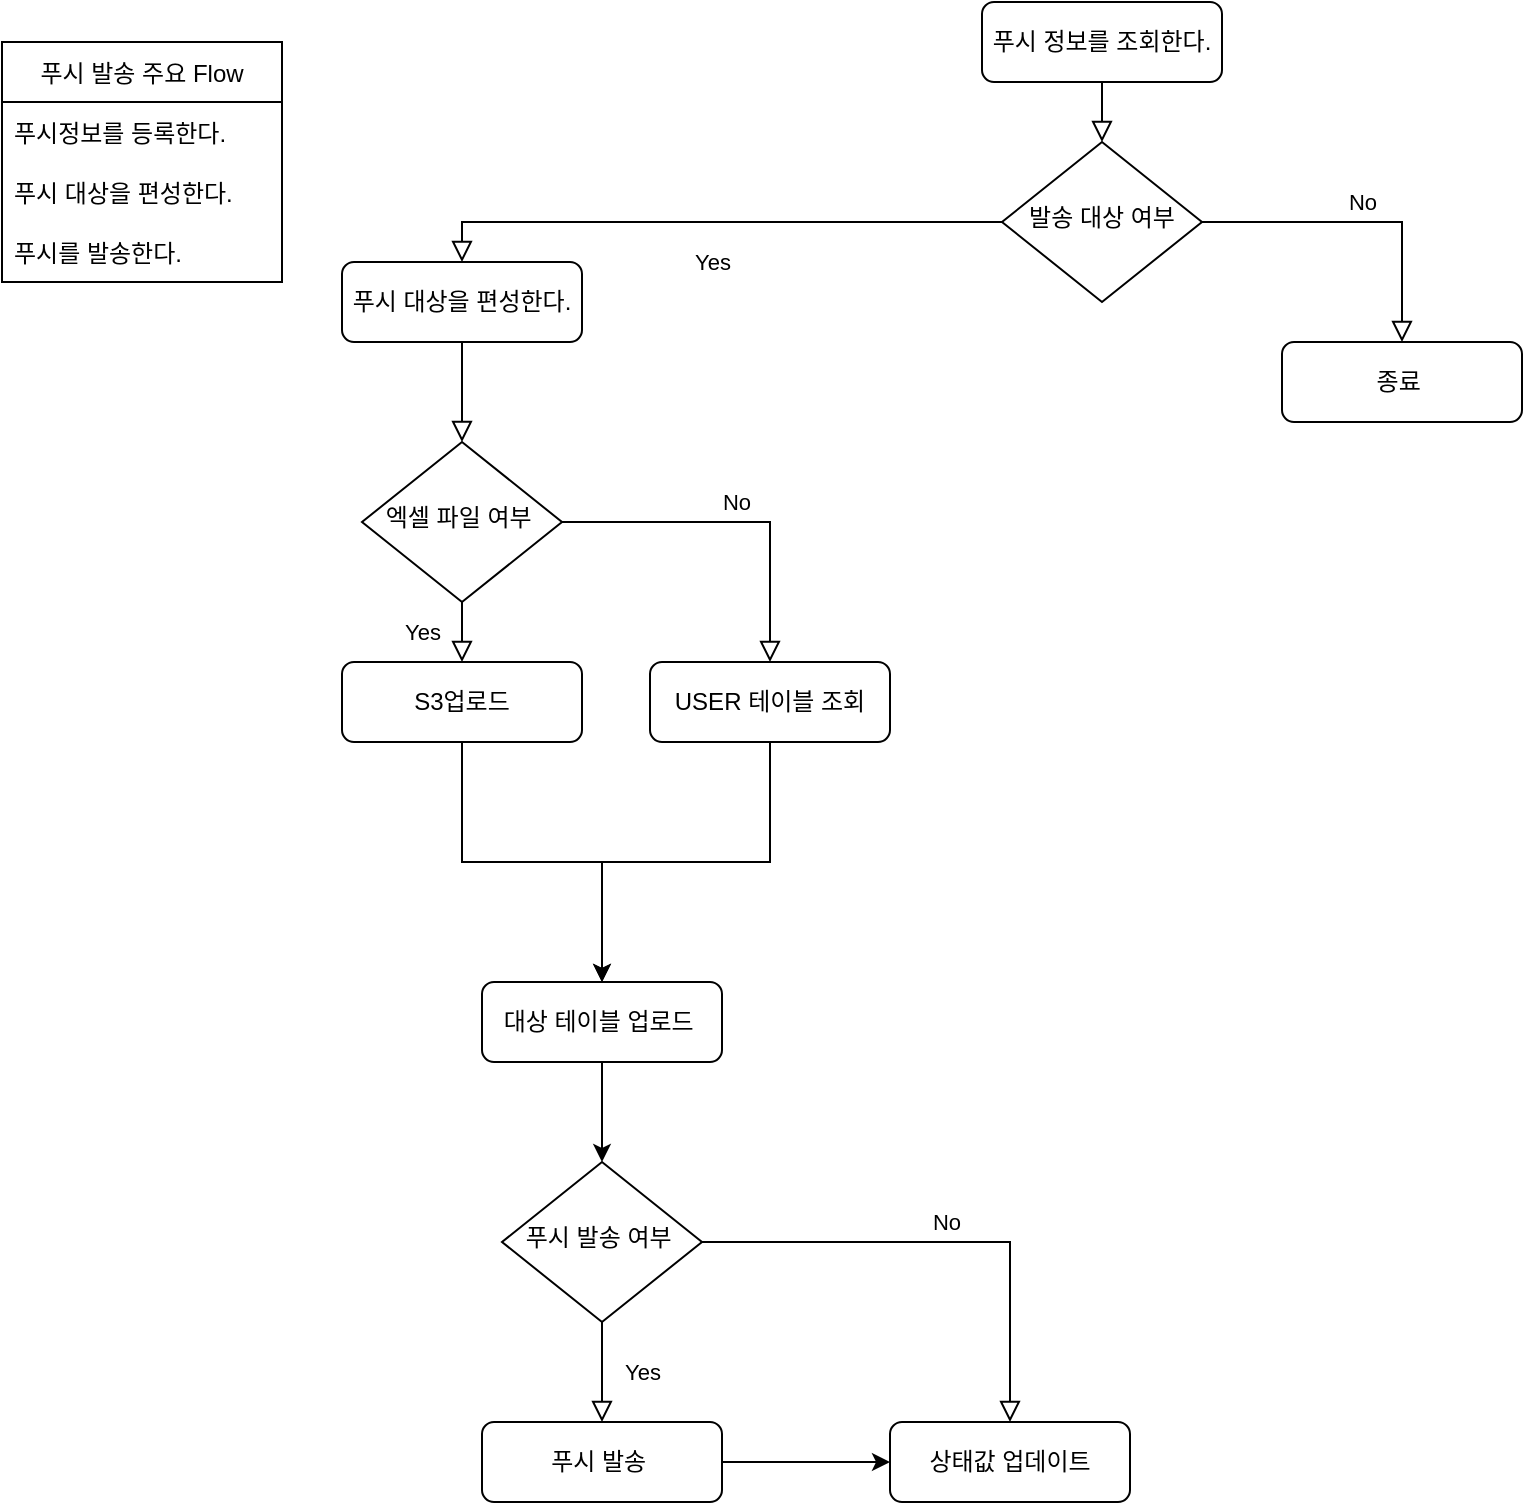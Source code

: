 <mxfile version="20.4.0" type="github">
  <diagram id="C5RBs43oDa-KdzZeNtuy" name="Page-1">
    <mxGraphModel dx="2066" dy="1154" grid="1" gridSize="10" guides="1" tooltips="1" connect="1" arrows="1" fold="1" page="1" pageScale="1" pageWidth="827" pageHeight="1169" math="0" shadow="0">
      <root>
        <mxCell id="WIyWlLk6GJQsqaUBKTNV-0" />
        <mxCell id="WIyWlLk6GJQsqaUBKTNV-1" parent="WIyWlLk6GJQsqaUBKTNV-0" />
        <mxCell id="WIyWlLk6GJQsqaUBKTNV-2" value="" style="rounded=0;html=1;jettySize=auto;orthogonalLoop=1;fontSize=11;endArrow=block;endFill=0;endSize=8;strokeWidth=1;shadow=0;labelBackgroundColor=none;edgeStyle=orthogonalEdgeStyle;" parent="WIyWlLk6GJQsqaUBKTNV-1" source="WIyWlLk6GJQsqaUBKTNV-3" target="WIyWlLk6GJQsqaUBKTNV-6" edge="1">
          <mxGeometry relative="1" as="geometry" />
        </mxCell>
        <mxCell id="WIyWlLk6GJQsqaUBKTNV-3" value="푸시 대상을 편성한다." style="rounded=1;whiteSpace=wrap;html=1;fontSize=12;glass=0;strokeWidth=1;shadow=0;" parent="WIyWlLk6GJQsqaUBKTNV-1" vertex="1">
          <mxGeometry x="210" y="160" width="120" height="40" as="geometry" />
        </mxCell>
        <mxCell id="WIyWlLk6GJQsqaUBKTNV-4" value="Yes" style="rounded=0;html=1;jettySize=auto;orthogonalLoop=1;fontSize=11;endArrow=block;endFill=0;endSize=8;strokeWidth=1;shadow=0;labelBackgroundColor=none;edgeStyle=orthogonalEdgeStyle;entryX=0.5;entryY=0;entryDx=0;entryDy=0;" parent="WIyWlLk6GJQsqaUBKTNV-1" source="WIyWlLk6GJQsqaUBKTNV-6" target="k4WWDFMjl-bNRkpUMFNz-20" edge="1">
          <mxGeometry y="20" relative="1" as="geometry">
            <mxPoint as="offset" />
            <mxPoint x="260" y="550" as="targetPoint" />
          </mxGeometry>
        </mxCell>
        <mxCell id="WIyWlLk6GJQsqaUBKTNV-5" value="No" style="edgeStyle=orthogonalEdgeStyle;rounded=0;html=1;jettySize=auto;orthogonalLoop=1;fontSize=11;endArrow=block;endFill=0;endSize=8;strokeWidth=1;shadow=0;labelBackgroundColor=none;" parent="WIyWlLk6GJQsqaUBKTNV-1" source="WIyWlLk6GJQsqaUBKTNV-6" target="WIyWlLk6GJQsqaUBKTNV-7" edge="1">
          <mxGeometry y="10" relative="1" as="geometry">
            <mxPoint as="offset" />
          </mxGeometry>
        </mxCell>
        <mxCell id="WIyWlLk6GJQsqaUBKTNV-6" value="엑셀 파일 여부&amp;nbsp;" style="rhombus;whiteSpace=wrap;html=1;shadow=0;fontFamily=Helvetica;fontSize=12;align=center;strokeWidth=1;spacing=6;spacingTop=-4;" parent="WIyWlLk6GJQsqaUBKTNV-1" vertex="1">
          <mxGeometry x="220" y="250" width="100" height="80" as="geometry" />
        </mxCell>
        <mxCell id="k4WWDFMjl-bNRkpUMFNz-23" value="" style="edgeStyle=orthogonalEdgeStyle;rounded=0;orthogonalLoop=1;jettySize=auto;html=1;" edge="1" parent="WIyWlLk6GJQsqaUBKTNV-1" source="WIyWlLk6GJQsqaUBKTNV-7" target="k4WWDFMjl-bNRkpUMFNz-21">
          <mxGeometry relative="1" as="geometry" />
        </mxCell>
        <mxCell id="WIyWlLk6GJQsqaUBKTNV-7" value="USER 테이블 조회" style="rounded=1;whiteSpace=wrap;html=1;fontSize=12;glass=0;strokeWidth=1;shadow=0;" parent="WIyWlLk6GJQsqaUBKTNV-1" vertex="1">
          <mxGeometry x="364" y="360" width="120" height="40" as="geometry" />
        </mxCell>
        <mxCell id="k4WWDFMjl-bNRkpUMFNz-3" value="푸시 발송 주요 Flow" style="swimlane;fontStyle=0;childLayout=stackLayout;horizontal=1;startSize=30;horizontalStack=0;resizeParent=1;resizeParentMax=0;resizeLast=0;collapsible=1;marginBottom=0;" vertex="1" parent="WIyWlLk6GJQsqaUBKTNV-1">
          <mxGeometry x="40" y="50" width="140" height="120" as="geometry" />
        </mxCell>
        <mxCell id="k4WWDFMjl-bNRkpUMFNz-4" value="푸시정보를 등록한다." style="text;strokeColor=none;fillColor=none;align=left;verticalAlign=middle;spacingLeft=4;spacingRight=4;overflow=hidden;points=[[0,0.5],[1,0.5]];portConstraint=eastwest;rotatable=0;" vertex="1" parent="k4WWDFMjl-bNRkpUMFNz-3">
          <mxGeometry y="30" width="140" height="30" as="geometry" />
        </mxCell>
        <mxCell id="k4WWDFMjl-bNRkpUMFNz-5" value="푸시 대상을 편성한다." style="text;strokeColor=none;fillColor=none;align=left;verticalAlign=middle;spacingLeft=4;spacingRight=4;overflow=hidden;points=[[0,0.5],[1,0.5]];portConstraint=eastwest;rotatable=0;" vertex="1" parent="k4WWDFMjl-bNRkpUMFNz-3">
          <mxGeometry y="60" width="140" height="30" as="geometry" />
        </mxCell>
        <mxCell id="k4WWDFMjl-bNRkpUMFNz-6" value="푸시를 발송한다." style="text;strokeColor=none;fillColor=none;align=left;verticalAlign=middle;spacingLeft=4;spacingRight=4;overflow=hidden;points=[[0,0.5],[1,0.5]];portConstraint=eastwest;rotatable=0;" vertex="1" parent="k4WWDFMjl-bNRkpUMFNz-3">
          <mxGeometry y="90" width="140" height="30" as="geometry" />
        </mxCell>
        <mxCell id="k4WWDFMjl-bNRkpUMFNz-22" value="" style="edgeStyle=orthogonalEdgeStyle;rounded=0;orthogonalLoop=1;jettySize=auto;html=1;" edge="1" parent="WIyWlLk6GJQsqaUBKTNV-1" source="k4WWDFMjl-bNRkpUMFNz-20" target="k4WWDFMjl-bNRkpUMFNz-21">
          <mxGeometry relative="1" as="geometry" />
        </mxCell>
        <mxCell id="k4WWDFMjl-bNRkpUMFNz-20" value="S3업로드" style="rounded=1;whiteSpace=wrap;html=1;fontSize=12;glass=0;strokeWidth=1;shadow=0;" vertex="1" parent="WIyWlLk6GJQsqaUBKTNV-1">
          <mxGeometry x="210" y="360" width="120" height="40" as="geometry" />
        </mxCell>
        <mxCell id="k4WWDFMjl-bNRkpUMFNz-27" style="edgeStyle=orthogonalEdgeStyle;rounded=0;orthogonalLoop=1;jettySize=auto;html=1;" edge="1" parent="WIyWlLk6GJQsqaUBKTNV-1" source="k4WWDFMjl-bNRkpUMFNz-21" target="k4WWDFMjl-bNRkpUMFNz-26">
          <mxGeometry relative="1" as="geometry" />
        </mxCell>
        <mxCell id="k4WWDFMjl-bNRkpUMFNz-21" value="대상 테이블 업로드&amp;nbsp;" style="rounded=1;whiteSpace=wrap;html=1;fontSize=12;glass=0;strokeWidth=1;shadow=0;" vertex="1" parent="WIyWlLk6GJQsqaUBKTNV-1">
          <mxGeometry x="280" y="520" width="120" height="40" as="geometry" />
        </mxCell>
        <mxCell id="k4WWDFMjl-bNRkpUMFNz-26" value="푸시 발송 여부&amp;nbsp;" style="rhombus;whiteSpace=wrap;html=1;shadow=0;fontFamily=Helvetica;fontSize=12;align=center;strokeWidth=1;spacing=6;spacingTop=-4;" vertex="1" parent="WIyWlLk6GJQsqaUBKTNV-1">
          <mxGeometry x="290" y="610" width="100" height="80" as="geometry" />
        </mxCell>
        <mxCell id="k4WWDFMjl-bNRkpUMFNz-28" value="No" style="edgeStyle=orthogonalEdgeStyle;rounded=0;html=1;jettySize=auto;orthogonalLoop=1;fontSize=11;endArrow=block;endFill=0;endSize=8;strokeWidth=1;shadow=0;labelBackgroundColor=none;exitX=1;exitY=0.5;exitDx=0;exitDy=0;entryX=0.5;entryY=0;entryDx=0;entryDy=0;" edge="1" parent="WIyWlLk6GJQsqaUBKTNV-1" source="k4WWDFMjl-bNRkpUMFNz-26" target="k4WWDFMjl-bNRkpUMFNz-30">
          <mxGeometry y="10" relative="1" as="geometry">
            <mxPoint as="offset" />
            <mxPoint x="484" y="720" as="sourcePoint" />
            <mxPoint x="598" y="950" as="targetPoint" />
          </mxGeometry>
        </mxCell>
        <mxCell id="k4WWDFMjl-bNRkpUMFNz-29" value="Yes" style="rounded=0;html=1;jettySize=auto;orthogonalLoop=1;fontSize=11;endArrow=block;endFill=0;endSize=8;strokeWidth=1;shadow=0;labelBackgroundColor=none;edgeStyle=orthogonalEdgeStyle;" edge="1" parent="WIyWlLk6GJQsqaUBKTNV-1" source="k4WWDFMjl-bNRkpUMFNz-26" target="k4WWDFMjl-bNRkpUMFNz-32">
          <mxGeometry y="20" relative="1" as="geometry">
            <mxPoint as="offset" />
            <mxPoint x="339.5" y="830" as="sourcePoint" />
            <mxPoint x="339.5" y="1020" as="targetPoint" />
            <Array as="points" />
          </mxGeometry>
        </mxCell>
        <mxCell id="k4WWDFMjl-bNRkpUMFNz-30" value="상태값 업데이트" style="rounded=1;whiteSpace=wrap;html=1;fontSize=12;glass=0;strokeWidth=1;shadow=0;" vertex="1" parent="WIyWlLk6GJQsqaUBKTNV-1">
          <mxGeometry x="484" y="740" width="120" height="40" as="geometry" />
        </mxCell>
        <mxCell id="k4WWDFMjl-bNRkpUMFNz-33" style="edgeStyle=orthogonalEdgeStyle;rounded=0;orthogonalLoop=1;jettySize=auto;html=1;entryX=0;entryY=0.5;entryDx=0;entryDy=0;" edge="1" parent="WIyWlLk6GJQsqaUBKTNV-1" source="k4WWDFMjl-bNRkpUMFNz-32" target="k4WWDFMjl-bNRkpUMFNz-30">
          <mxGeometry relative="1" as="geometry" />
        </mxCell>
        <mxCell id="k4WWDFMjl-bNRkpUMFNz-32" value="푸시 발송&amp;nbsp;" style="rounded=1;whiteSpace=wrap;html=1;fontSize=12;glass=0;strokeWidth=1;shadow=0;" vertex="1" parent="WIyWlLk6GJQsqaUBKTNV-1">
          <mxGeometry x="280" y="740" width="120" height="40" as="geometry" />
        </mxCell>
        <mxCell id="k4WWDFMjl-bNRkpUMFNz-34" value="" style="rounded=0;html=1;jettySize=auto;orthogonalLoop=1;fontSize=11;endArrow=block;endFill=0;endSize=8;strokeWidth=1;shadow=0;labelBackgroundColor=none;edgeStyle=orthogonalEdgeStyle;" edge="1" parent="WIyWlLk6GJQsqaUBKTNV-1" source="k4WWDFMjl-bNRkpUMFNz-35" target="k4WWDFMjl-bNRkpUMFNz-38">
          <mxGeometry relative="1" as="geometry" />
        </mxCell>
        <mxCell id="k4WWDFMjl-bNRkpUMFNz-35" value="푸시 정보를 조회한다." style="rounded=1;whiteSpace=wrap;html=1;fontSize=12;glass=0;strokeWidth=1;shadow=0;" vertex="1" parent="WIyWlLk6GJQsqaUBKTNV-1">
          <mxGeometry x="530" y="30" width="120" height="40" as="geometry" />
        </mxCell>
        <mxCell id="k4WWDFMjl-bNRkpUMFNz-36" value="Yes" style="rounded=0;html=1;jettySize=auto;orthogonalLoop=1;fontSize=11;endArrow=block;endFill=0;endSize=8;strokeWidth=1;shadow=0;labelBackgroundColor=none;edgeStyle=orthogonalEdgeStyle;entryX=0.5;entryY=0;entryDx=0;entryDy=0;" edge="1" parent="WIyWlLk6GJQsqaUBKTNV-1" source="k4WWDFMjl-bNRkpUMFNz-38" target="WIyWlLk6GJQsqaUBKTNV-3">
          <mxGeometry y="20" relative="1" as="geometry">
            <mxPoint as="offset" />
            <mxPoint x="730" y="270" as="targetPoint" />
          </mxGeometry>
        </mxCell>
        <mxCell id="k4WWDFMjl-bNRkpUMFNz-37" value="No" style="edgeStyle=orthogonalEdgeStyle;rounded=0;html=1;jettySize=auto;orthogonalLoop=1;fontSize=11;endArrow=block;endFill=0;endSize=8;strokeWidth=1;shadow=0;labelBackgroundColor=none;" edge="1" parent="WIyWlLk6GJQsqaUBKTNV-1" source="k4WWDFMjl-bNRkpUMFNz-38" target="k4WWDFMjl-bNRkpUMFNz-40">
          <mxGeometry y="10" relative="1" as="geometry">
            <mxPoint as="offset" />
          </mxGeometry>
        </mxCell>
        <mxCell id="k4WWDFMjl-bNRkpUMFNz-38" value="발송 대상 여부" style="rhombus;whiteSpace=wrap;html=1;shadow=0;fontFamily=Helvetica;fontSize=12;align=center;strokeWidth=1;spacing=6;spacingTop=-4;" vertex="1" parent="WIyWlLk6GJQsqaUBKTNV-1">
          <mxGeometry x="540" y="100" width="100" height="80" as="geometry" />
        </mxCell>
        <mxCell id="k4WWDFMjl-bNRkpUMFNz-40" value="종료&amp;nbsp;" style="rounded=1;whiteSpace=wrap;html=1;fontSize=12;glass=0;strokeWidth=1;shadow=0;" vertex="1" parent="WIyWlLk6GJQsqaUBKTNV-1">
          <mxGeometry x="680" y="200" width="120" height="40" as="geometry" />
        </mxCell>
      </root>
    </mxGraphModel>
  </diagram>
</mxfile>
